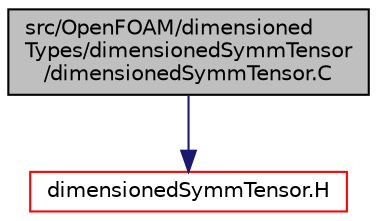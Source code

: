 digraph "src/OpenFOAM/dimensionedTypes/dimensionedSymmTensor/dimensionedSymmTensor.C"
{
  bgcolor="transparent";
  edge [fontname="Helvetica",fontsize="10",labelfontname="Helvetica",labelfontsize="10"];
  node [fontname="Helvetica",fontsize="10",shape=record];
  Node1 [label="src/OpenFOAM/dimensioned\lTypes/dimensionedSymmTensor\l/dimensionedSymmTensor.C",height=0.2,width=0.4,color="black", fillcolor="grey75", style="filled" fontcolor="black"];
  Node1 -> Node2 [color="midnightblue",fontsize="10",style="solid",fontname="Helvetica"];
  Node2 [label="dimensionedSymmTensor.H",height=0.2,width=0.4,color="red",URL="$dimensionedSymmTensor_8H.html"];
}
